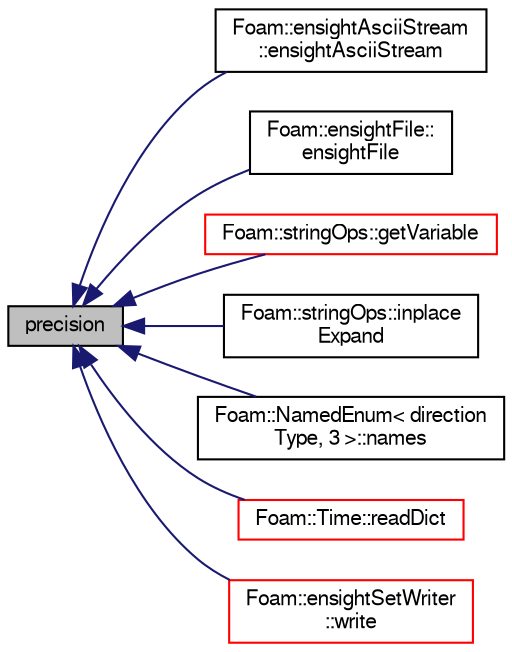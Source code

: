 digraph "precision"
{
  bgcolor="transparent";
  edge [fontname="FreeSans",fontsize="10",labelfontname="FreeSans",labelfontsize="10"];
  node [fontname="FreeSans",fontsize="10",shape=record];
  rankdir="LR";
  Node486 [label="precision",height=0.2,width=0.4,color="black", fillcolor="grey75", style="filled", fontcolor="black"];
  Node486 -> Node487 [dir="back",color="midnightblue",fontsize="10",style="solid",fontname="FreeSans"];
  Node487 [label="Foam::ensightAsciiStream\l::ensightAsciiStream",height=0.2,width=0.4,color="black",URL="$a31682.html#a6054ae07085594d55ff34bd164120b33",tooltip="Construct from components. "];
  Node486 -> Node488 [dir="back",color="midnightblue",fontsize="10",style="solid",fontname="FreeSans"];
  Node488 [label="Foam::ensightFile::\lensightFile",height=0.2,width=0.4,color="black",URL="$a21298.html#a858a1ca0d59570412df29b0d4370676c",tooltip="Construct from pathname. "];
  Node486 -> Node489 [dir="back",color="midnightblue",fontsize="10",style="solid",fontname="FreeSans"];
  Node489 [label="Foam::stringOps::getVariable",height=0.2,width=0.4,color="red",URL="$a21166.html#a0b683838814d3a93044a72f190d693ed",tooltip="Get dictionary or (optionally) environment variable. "];
  Node486 -> Node492 [dir="back",color="midnightblue",fontsize="10",style="solid",fontname="FreeSans"];
  Node492 [label="Foam::stringOps::inplace\lExpand",height=0.2,width=0.4,color="black",URL="$a21166.html#a26c5056d5b559d872fdd2aeaf16b9097",tooltip="Inplace expand occurences of variables according to the dictionary. "];
  Node486 -> Node493 [dir="back",color="midnightblue",fontsize="10",style="solid",fontname="FreeSans"];
  Node493 [label="Foam::NamedEnum\< direction\lType, 3 \>::names",height=0.2,width=0.4,color="black",URL="$a25998.html#a7350da3a0edd92cd11e6c479c9967dc8"];
  Node486 -> Node494 [dir="back",color="midnightblue",fontsize="10",style="solid",fontname="FreeSans"];
  Node494 [label="Foam::Time::readDict",height=0.2,width=0.4,color="red",URL="$a26350.html#a09f8bbb748b599cf713fa2e07ec7e0b4",tooltip="Read the control dictionary and set the write controls etc. "];
  Node486 -> Node2512 [dir="back",color="midnightblue",fontsize="10",style="solid",fontname="FreeSans"];
  Node2512 [label="Foam::ensightSetWriter\l::write",height=0.2,width=0.4,color="red",URL="$a21858.html#ae25e717f0b4f16f583638020a1a090ec",tooltip="General entry point for writing. "];
}
